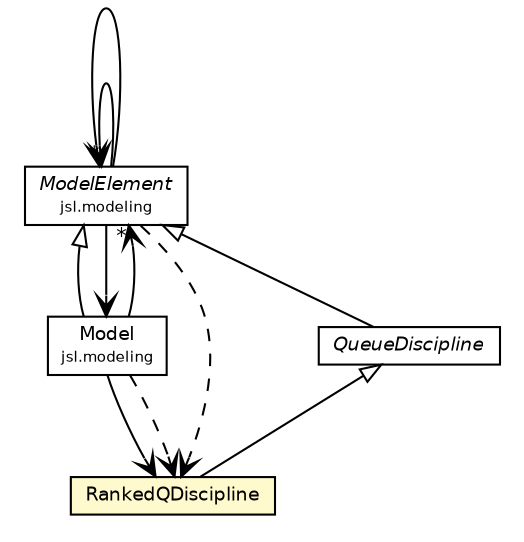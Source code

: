 #!/usr/local/bin/dot
#
# Class diagram 
# Generated by UMLGraph version 5.4 (http://www.umlgraph.org/)
#

digraph G {
	edge [fontname="Helvetica",fontsize=10,labelfontname="Helvetica",labelfontsize=10];
	node [fontname="Helvetica",fontsize=10,shape=plaintext];
	nodesep=0.25;
	ranksep=0.5;
	// jsl.modeling.ModelElement
	c167627 [label=<<table title="jsl.modeling.ModelElement" border="0" cellborder="1" cellspacing="0" cellpadding="2" port="p" href="../../ModelElement.html">
		<tr><td><table border="0" cellspacing="0" cellpadding="1">
<tr><td align="center" balign="center"><font face="Helvetica-Oblique"> ModelElement </font></td></tr>
<tr><td align="center" balign="center"><font point-size="7.0"> jsl.modeling </font></td></tr>
		</table></td></tr>
		</table>>, URL="../../ModelElement.html", fontname="Helvetica", fontcolor="black", fontsize=9.0];
	// jsl.modeling.Model
	c167630 [label=<<table title="jsl.modeling.Model" border="0" cellborder="1" cellspacing="0" cellpadding="2" port="p" href="../../Model.html">
		<tr><td><table border="0" cellspacing="0" cellpadding="1">
<tr><td align="center" balign="center"> Model </td></tr>
<tr><td align="center" balign="center"><font point-size="7.0"> jsl.modeling </font></td></tr>
		</table></td></tr>
		</table>>, URL="../../Model.html", fontname="Helvetica", fontcolor="black", fontsize=9.0];
	// jsl.modeling.elements.queue.RankedQDiscipline
	c167697 [label=<<table title="jsl.modeling.elements.queue.RankedQDiscipline" border="0" cellborder="1" cellspacing="0" cellpadding="2" port="p" bgcolor="lemonChiffon" href="./RankedQDiscipline.html">
		<tr><td><table border="0" cellspacing="0" cellpadding="1">
<tr><td align="center" balign="center"> RankedQDiscipline </td></tr>
		</table></td></tr>
		</table>>, URL="./RankedQDiscipline.html", fontname="Helvetica", fontcolor="black", fontsize=9.0];
	// jsl.modeling.elements.queue.QueueDiscipline
	c167700 [label=<<table title="jsl.modeling.elements.queue.QueueDiscipline" border="0" cellborder="1" cellspacing="0" cellpadding="2" port="p" href="./QueueDiscipline.html">
		<tr><td><table border="0" cellspacing="0" cellpadding="1">
<tr><td align="center" balign="center"><font face="Helvetica-Oblique"> QueueDiscipline </font></td></tr>
		</table></td></tr>
		</table>>, URL="./QueueDiscipline.html", fontname="Helvetica", fontcolor="black", fontsize=9.0];
	//jsl.modeling.Model extends jsl.modeling.ModelElement
	c167627:p -> c167630:p [dir=back,arrowtail=empty];
	//jsl.modeling.elements.queue.RankedQDiscipline extends jsl.modeling.elements.queue.QueueDiscipline
	c167700:p -> c167697:p [dir=back,arrowtail=empty];
	//jsl.modeling.elements.queue.QueueDiscipline extends jsl.modeling.ModelElement
	c167627:p -> c167700:p [dir=back,arrowtail=empty];
	// jsl.modeling.ModelElement NAVASSOC jsl.modeling.Model
	c167627:p -> c167630:p [taillabel="", label="", headlabel="", fontname="Helvetica", fontcolor="black", fontsize=10.0, color="black", arrowhead=open];
	// jsl.modeling.ModelElement NAVASSOC jsl.modeling.ModelElement
	c167627:p -> c167627:p [taillabel="", label="", headlabel="*", fontname="Helvetica", fontcolor="black", fontsize=10.0, color="black", arrowhead=open];
	// jsl.modeling.ModelElement NAVASSOC jsl.modeling.ModelElement
	c167627:p -> c167627:p [taillabel="", label="", headlabel="", fontname="Helvetica", fontcolor="black", fontsize=10.0, color="black", arrowhead=open];
	// jsl.modeling.Model NAVASSOC jsl.modeling.ModelElement
	c167630:p -> c167627:p [taillabel="", label="", headlabel="*", fontname="Helvetica", fontcolor="black", fontsize=10.0, color="black", arrowhead=open];
	// jsl.modeling.Model NAVASSOC jsl.modeling.elements.queue.RankedQDiscipline
	c167630:p -> c167697:p [taillabel="", label="", headlabel="", fontname="Helvetica", fontcolor="black", fontsize=10.0, color="black", arrowhead=open];
	// jsl.modeling.ModelElement DEPEND jsl.modeling.elements.queue.RankedQDiscipline
	c167627:p -> c167697:p [taillabel="", label="", headlabel="", fontname="Helvetica", fontcolor="black", fontsize=10.0, color="black", arrowhead=open, style=dashed];
	// jsl.modeling.Model DEPEND jsl.modeling.elements.queue.RankedQDiscipline
	c167630:p -> c167697:p [taillabel="", label="", headlabel="", fontname="Helvetica", fontcolor="black", fontsize=10.0, color="black", arrowhead=open, style=dashed];
}

